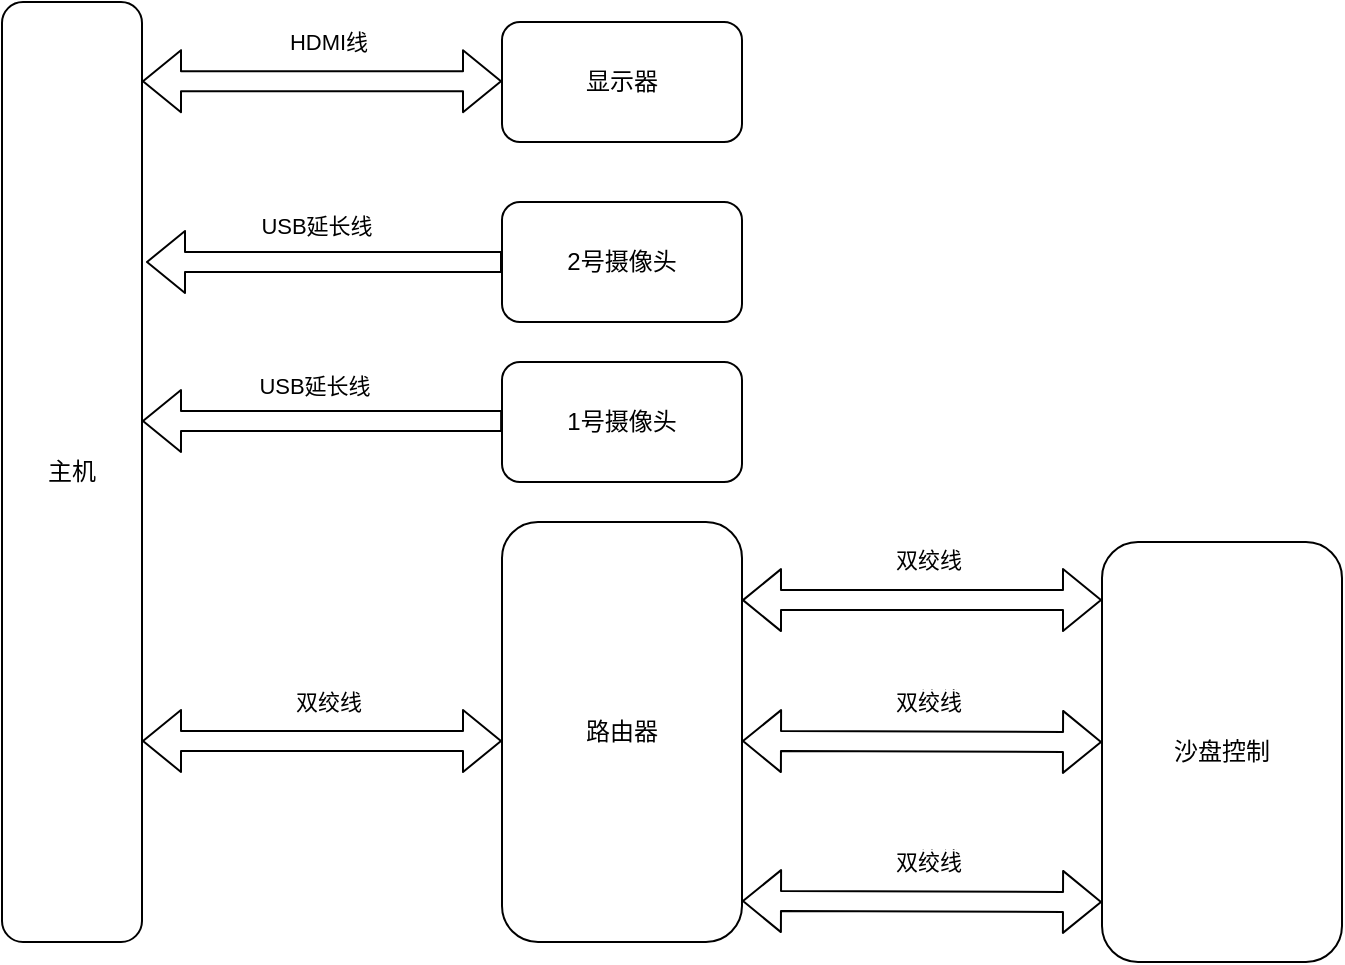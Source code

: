 <mxfile version="13.7.9" type="github">
  <diagram id="gZnFTPrB1tEjQrLRZTNM" name="Page-1">
    <mxGraphModel dx="1422" dy="762" grid="1" gridSize="10" guides="1" tooltips="1" connect="1" arrows="1" fold="1" page="1" pageScale="1" pageWidth="827" pageHeight="1169" math="0" shadow="0">
      <root>
        <mxCell id="0" />
        <mxCell id="1" parent="0" />
        <mxCell id="XZHTAj7hTFUVzGtnX0nZ-1" value="主机" style="rounded=1;whiteSpace=wrap;html=1;" parent="1" vertex="1">
          <mxGeometry x="120" y="160" width="70" height="470" as="geometry" />
        </mxCell>
        <mxCell id="XZHTAj7hTFUVzGtnX0nZ-3" value="1号摄像头" style="rounded=1;whiteSpace=wrap;html=1;" parent="1" vertex="1">
          <mxGeometry x="370" y="340" width="120" height="60" as="geometry" />
        </mxCell>
        <mxCell id="XZHTAj7hTFUVzGtnX0nZ-4" value="2号摄像头" style="rounded=1;whiteSpace=wrap;html=1;" parent="1" vertex="1">
          <mxGeometry x="370" y="260" width="120" height="60" as="geometry" />
        </mxCell>
        <mxCell id="XZHTAj7hTFUVzGtnX0nZ-6" value="路由器" style="rounded=1;whiteSpace=wrap;html=1;" parent="1" vertex="1">
          <mxGeometry x="370" y="420" width="120" height="210" as="geometry" />
        </mxCell>
        <mxCell id="XZHTAj7hTFUVzGtnX0nZ-7" value="沙盘控制" style="rounded=1;whiteSpace=wrap;html=1;" parent="1" vertex="1">
          <mxGeometry x="670" y="430" width="120" height="210" as="geometry" />
        </mxCell>
        <mxCell id="XZHTAj7hTFUVzGtnX0nZ-11" value="" style="shape=flexArrow;endArrow=classic;startArrow=classic;html=1;exitX=1;exitY=0.186;exitDx=0;exitDy=0;exitPerimeter=0;" parent="1" source="XZHTAj7hTFUVzGtnX0nZ-6" edge="1">
          <mxGeometry width="50" height="50" relative="1" as="geometry">
            <mxPoint x="570" y="480" as="sourcePoint" />
            <mxPoint x="670" y="459" as="targetPoint" />
          </mxGeometry>
        </mxCell>
        <mxCell id="XZHTAj7hTFUVzGtnX0nZ-12" value="双绞线" style="edgeLabel;html=1;align=center;verticalAlign=middle;resizable=0;points=[];" parent="XZHTAj7hTFUVzGtnX0nZ-11" vertex="1" connectable="0">
          <mxGeometry x="0.39" y="-6" relative="1" as="geometry">
            <mxPoint x="-32" y="-26" as="offset" />
          </mxGeometry>
        </mxCell>
        <mxCell id="XZHTAj7hTFUVzGtnX0nZ-13" value="" style="shape=flexArrow;endArrow=classic;startArrow=classic;html=1;" parent="1" edge="1">
          <mxGeometry width="50" height="50" relative="1" as="geometry">
            <mxPoint x="190" y="529.5" as="sourcePoint" />
            <mxPoint x="370" y="529.5" as="targetPoint" />
          </mxGeometry>
        </mxCell>
        <mxCell id="XZHTAj7hTFUVzGtnX0nZ-14" value="双绞线" style="edgeLabel;html=1;align=center;verticalAlign=middle;resizable=0;points=[];" parent="XZHTAj7hTFUVzGtnX0nZ-13" vertex="1" connectable="0">
          <mxGeometry x="0.39" y="-6" relative="1" as="geometry">
            <mxPoint x="-32" y="-26" as="offset" />
          </mxGeometry>
        </mxCell>
        <mxCell id="XZHTAj7hTFUVzGtnX0nZ-16" value="双绞线" style="edgeLabel;html=1;align=center;verticalAlign=middle;resizable=0;points=[];" parent="1" vertex="1" connectable="0">
          <mxGeometry x="582.905" y="509.235" as="geometry" />
        </mxCell>
        <mxCell id="XZHTAj7hTFUVzGtnX0nZ-18" value="双绞线" style="edgeLabel;html=1;align=center;verticalAlign=middle;resizable=0;points=[];" parent="1" vertex="1" connectable="0">
          <mxGeometry x="582.905" y="589.235" as="geometry" />
        </mxCell>
        <mxCell id="XZHTAj7hTFUVzGtnX0nZ-19" value="" style="shape=flexArrow;endArrow=classic;startArrow=classic;html=1;exitX=1;exitY=0.186;exitDx=0;exitDy=0;exitPerimeter=0;" parent="1" edge="1">
          <mxGeometry width="50" height="50" relative="1" as="geometry">
            <mxPoint x="490" y="529.5" as="sourcePoint" />
            <mxPoint x="670" y="530" as="targetPoint" />
          </mxGeometry>
        </mxCell>
        <mxCell id="XZHTAj7hTFUVzGtnX0nZ-20" value="双绞线" style="edgeLabel;html=1;align=center;verticalAlign=middle;resizable=0;points=[];" parent="XZHTAj7hTFUVzGtnX0nZ-19" vertex="1" connectable="0">
          <mxGeometry x="0.39" y="-6" relative="1" as="geometry">
            <mxPoint x="-32" y="-26" as="offset" />
          </mxGeometry>
        </mxCell>
        <mxCell id="XZHTAj7hTFUVzGtnX0nZ-21" value="" style="shape=flexArrow;endArrow=classic;startArrow=classic;html=1;exitX=1;exitY=0.186;exitDx=0;exitDy=0;exitPerimeter=0;" parent="1" edge="1">
          <mxGeometry width="50" height="50" relative="1" as="geometry">
            <mxPoint x="490" y="609.5" as="sourcePoint" />
            <mxPoint x="670" y="610" as="targetPoint" />
          </mxGeometry>
        </mxCell>
        <mxCell id="XZHTAj7hTFUVzGtnX0nZ-22" value="双绞线" style="edgeLabel;html=1;align=center;verticalAlign=middle;resizable=0;points=[];" parent="XZHTAj7hTFUVzGtnX0nZ-21" vertex="1" connectable="0">
          <mxGeometry x="0.39" y="-6" relative="1" as="geometry">
            <mxPoint x="-32" y="-26" as="offset" />
          </mxGeometry>
        </mxCell>
        <mxCell id="tWqirmkFoCOq3ggY4I3j-3" value="USB延长线" style="shape=flexArrow;endArrow=classic;html=1;exitX=0;exitY=0.5;exitDx=0;exitDy=0;" edge="1" parent="1" source="XZHTAj7hTFUVzGtnX0nZ-4">
          <mxGeometry x="0.048" y="-18" width="50" height="50" relative="1" as="geometry">
            <mxPoint x="374" y="290" as="sourcePoint" />
            <mxPoint x="192" y="290" as="targetPoint" />
            <mxPoint as="offset" />
          </mxGeometry>
        </mxCell>
        <mxCell id="tWqirmkFoCOq3ggY4I3j-4" value="USB延长线" style="shape=flexArrow;endArrow=classic;html=1;exitX=0;exitY=0.5;exitDx=0;exitDy=0;entryX=0.999;entryY=0.081;entryDx=0;entryDy=0;entryPerimeter=0;" edge="1" parent="1">
          <mxGeometry x="0.048" y="-18" width="50" height="50" relative="1" as="geometry">
            <mxPoint x="370.07" y="369.53" as="sourcePoint" />
            <mxPoint x="190.0" y="369.5" as="targetPoint" />
            <mxPoint as="offset" />
          </mxGeometry>
        </mxCell>
        <mxCell id="tWqirmkFoCOq3ggY4I3j-5" value="显示器" style="rounded=1;whiteSpace=wrap;html=1;" vertex="1" parent="1">
          <mxGeometry x="370" y="170" width="120" height="60" as="geometry" />
        </mxCell>
        <mxCell id="tWqirmkFoCOq3ggY4I3j-6" value="" style="shape=flexArrow;endArrow=classic;startArrow=classic;html=1;" edge="1" parent="1">
          <mxGeometry width="50" height="50" relative="1" as="geometry">
            <mxPoint x="190" y="199.58" as="sourcePoint" />
            <mxPoint x="370" y="199.58" as="targetPoint" />
          </mxGeometry>
        </mxCell>
        <mxCell id="tWqirmkFoCOq3ggY4I3j-7" value="HDMI线" style="edgeLabel;html=1;align=center;verticalAlign=middle;resizable=0;points=[];" vertex="1" connectable="0" parent="tWqirmkFoCOq3ggY4I3j-6">
          <mxGeometry x="0.39" y="-6" relative="1" as="geometry">
            <mxPoint x="-32" y="-26" as="offset" />
          </mxGeometry>
        </mxCell>
      </root>
    </mxGraphModel>
  </diagram>
</mxfile>
